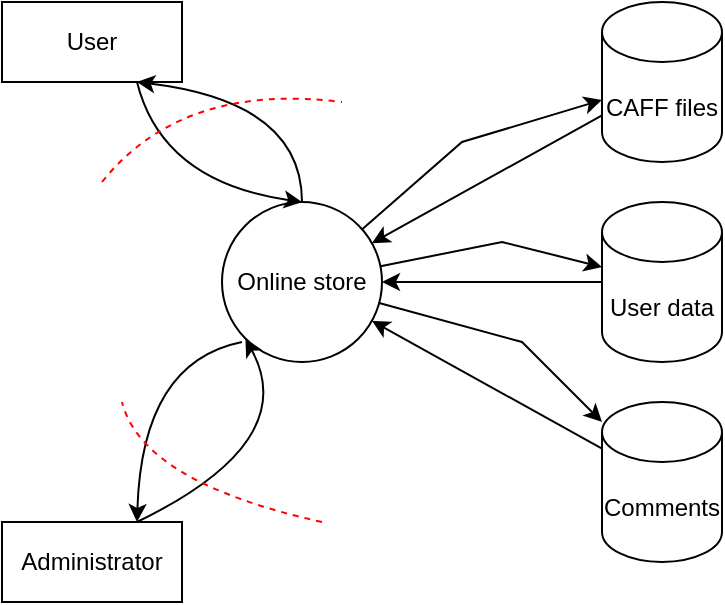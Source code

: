 <mxfile version="20.3.0" type="device"><diagram id="DptHm0-FYGUvL29RaItt" name="1 oldal"><mxGraphModel dx="797" dy="516" grid="0" gridSize="10" guides="1" tooltips="1" connect="1" arrows="1" fold="1" page="1" pageScale="1" pageWidth="827" pageHeight="1169" math="0" shadow="0"><root><mxCell id="0"/><mxCell id="1" parent="0"/><mxCell id="kvq0_2QpNdt9WUf1Oj02-1" value="Online store" style="ellipse;whiteSpace=wrap;html=1;aspect=fixed;" parent="1" vertex="1"><mxGeometry x="370" y="180" width="80" height="80" as="geometry"/></mxCell><mxCell id="kvq0_2QpNdt9WUf1Oj02-2" value="User" style="rounded=0;whiteSpace=wrap;html=1;" parent="1" vertex="1"><mxGeometry x="260" y="80" width="90" height="40" as="geometry"/></mxCell><mxCell id="kvq0_2QpNdt9WUf1Oj02-3" value="Administrator" style="rounded=0;whiteSpace=wrap;html=1;" parent="1" vertex="1"><mxGeometry x="260" y="340" width="90" height="40" as="geometry"/></mxCell><mxCell id="kvq0_2QpNdt9WUf1Oj02-5" value="User data" style="shape=cylinder3;whiteSpace=wrap;html=1;boundedLbl=1;backgroundOutline=1;size=15;" parent="1" vertex="1"><mxGeometry x="560" y="180" width="60" height="80" as="geometry"/></mxCell><mxCell id="kvq0_2QpNdt9WUf1Oj02-6" value="CAFF files" style="shape=cylinder3;whiteSpace=wrap;html=1;boundedLbl=1;backgroundOutline=1;size=15;" parent="1" vertex="1"><mxGeometry x="560" y="80" width="60" height="80" as="geometry"/></mxCell><mxCell id="kvq0_2QpNdt9WUf1Oj02-8" value="" style="curved=1;endArrow=classic;html=1;rounded=0;entryX=0.75;entryY=1;entryDx=0;entryDy=0;exitX=0.5;exitY=0;exitDx=0;exitDy=0;" parent="1" source="kvq0_2QpNdt9WUf1Oj02-1" target="kvq0_2QpNdt9WUf1Oj02-2" edge="1"><mxGeometry width="50" height="50" relative="1" as="geometry"><mxPoint x="290" y="220" as="sourcePoint"/><mxPoint x="340" y="170" as="targetPoint"/><Array as="points"><mxPoint x="410" y="130"/></Array></mxGeometry></mxCell><mxCell id="kvq0_2QpNdt9WUf1Oj02-10" value="" style="curved=1;endArrow=classic;html=1;rounded=0;entryX=0.5;entryY=0;entryDx=0;entryDy=0;exitX=0.75;exitY=1;exitDx=0;exitDy=0;" parent="1" source="kvq0_2QpNdt9WUf1Oj02-2" target="kvq0_2QpNdt9WUf1Oj02-1" edge="1"><mxGeometry width="50" height="50" relative="1" as="geometry"><mxPoint x="420" y="190" as="sourcePoint"/><mxPoint x="367.5" y="130" as="targetPoint"/><Array as="points"><mxPoint x="340" y="170"/></Array></mxGeometry></mxCell><mxCell id="kvq0_2QpNdt9WUf1Oj02-11" value="" style="curved=1;endArrow=classic;html=1;rounded=0;entryX=0;entryY=1;entryDx=0;entryDy=0;exitX=0.75;exitY=0;exitDx=0;exitDy=0;" parent="1" source="kvq0_2QpNdt9WUf1Oj02-3" target="kvq0_2QpNdt9WUf1Oj02-1" edge="1"><mxGeometry width="50" height="50" relative="1" as="geometry"><mxPoint x="310" y="290" as="sourcePoint"/><mxPoint x="257.5" y="230" as="targetPoint"/><Array as="points"><mxPoint x="410" y="300"/></Array></mxGeometry></mxCell><mxCell id="kvq0_2QpNdt9WUf1Oj02-12" value="" style="curved=1;endArrow=classic;html=1;rounded=0;entryX=0.75;entryY=0;entryDx=0;entryDy=0;" parent="1" target="kvq0_2QpNdt9WUf1Oj02-3" edge="1"><mxGeometry width="50" height="50" relative="1" as="geometry"><mxPoint x="380" y="250" as="sourcePoint"/><mxPoint x="360" y="320" as="targetPoint"/><Array as="points"><mxPoint x="330" y="260"/></Array></mxGeometry></mxCell><mxCell id="kvq0_2QpNdt9WUf1Oj02-21" value="" style="endArrow=none;html=1;endFill=0;dashed=1;strokeColor=#FF0000;curved=1;" parent="1" edge="1"><mxGeometry width="50" height="50" relative="1" as="geometry"><mxPoint x="310" y="170" as="sourcePoint"/><mxPoint x="430" y="130" as="targetPoint"/><Array as="points"><mxPoint x="350" y="120"/></Array></mxGeometry></mxCell><mxCell id="kvq0_2QpNdt9WUf1Oj02-22" value="" style="endArrow=none;html=1;endFill=0;dashed=1;strokeColor=#FF0000;curved=1;" parent="1" edge="1"><mxGeometry width="50" height="50" relative="1" as="geometry"><mxPoint x="420" y="340" as="sourcePoint"/><mxPoint x="320" y="280" as="targetPoint"/><Array as="points"><mxPoint x="330" y="320"/></Array></mxGeometry></mxCell><mxCell id="pfDsU_vL6WUByqRUQkwZ-1" value="Comments" style="shape=cylinder3;whiteSpace=wrap;html=1;boundedLbl=1;backgroundOutline=1;size=15;" vertex="1" parent="1"><mxGeometry x="560" y="280" width="60" height="80" as="geometry"/></mxCell><mxCell id="pfDsU_vL6WUByqRUQkwZ-2" value="" style="endArrow=classic;html=1;rounded=0;" edge="1" parent="1" source="kvq0_2QpNdt9WUf1Oj02-1" target="kvq0_2QpNdt9WUf1Oj02-6"><mxGeometry width="50" height="50" relative="1" as="geometry"><mxPoint x="440" y="170" as="sourcePoint"/><mxPoint x="490" y="120" as="targetPoint"/><Array as="points"><mxPoint x="490" y="150"/></Array></mxGeometry></mxCell><mxCell id="pfDsU_vL6WUByqRUQkwZ-3" value="" style="endArrow=classic;html=1;rounded=0;" edge="1" parent="1" source="kvq0_2QpNdt9WUf1Oj02-6" target="kvq0_2QpNdt9WUf1Oj02-1"><mxGeometry width="50" height="50" relative="1" as="geometry"><mxPoint x="480" y="260" as="sourcePoint"/><mxPoint x="530" y="210" as="targetPoint"/></mxGeometry></mxCell><mxCell id="pfDsU_vL6WUByqRUQkwZ-4" value="" style="endArrow=classic;html=1;rounded=0;" edge="1" parent="1" source="kvq0_2QpNdt9WUf1Oj02-1" target="kvq0_2QpNdt9WUf1Oj02-5"><mxGeometry width="50" height="50" relative="1" as="geometry"><mxPoint x="540" y="280" as="sourcePoint"/><mxPoint x="590" y="230" as="targetPoint"/><Array as="points"><mxPoint x="510" y="200"/></Array></mxGeometry></mxCell><mxCell id="pfDsU_vL6WUByqRUQkwZ-5" value="" style="endArrow=classic;html=1;rounded=0;" edge="1" parent="1" source="kvq0_2QpNdt9WUf1Oj02-5" target="kvq0_2QpNdt9WUf1Oj02-1"><mxGeometry width="50" height="50" relative="1" as="geometry"><mxPoint x="390" y="310" as="sourcePoint"/><mxPoint x="440" y="260" as="targetPoint"/></mxGeometry></mxCell><mxCell id="pfDsU_vL6WUByqRUQkwZ-6" value="" style="endArrow=classic;html=1;rounded=0;" edge="1" parent="1" source="kvq0_2QpNdt9WUf1Oj02-1" target="pfDsU_vL6WUByqRUQkwZ-1"><mxGeometry width="50" height="50" relative="1" as="geometry"><mxPoint x="430" y="310" as="sourcePoint"/><mxPoint x="480" y="260" as="targetPoint"/><Array as="points"><mxPoint x="520" y="250"/></Array></mxGeometry></mxCell><mxCell id="pfDsU_vL6WUByqRUQkwZ-7" value="" style="endArrow=classic;html=1;rounded=0;" edge="1" parent="1" source="pfDsU_vL6WUByqRUQkwZ-1" target="kvq0_2QpNdt9WUf1Oj02-1"><mxGeometry width="50" height="50" relative="1" as="geometry"><mxPoint x="410" y="330" as="sourcePoint"/><mxPoint x="460" y="280" as="targetPoint"/></mxGeometry></mxCell></root></mxGraphModel></diagram></mxfile>